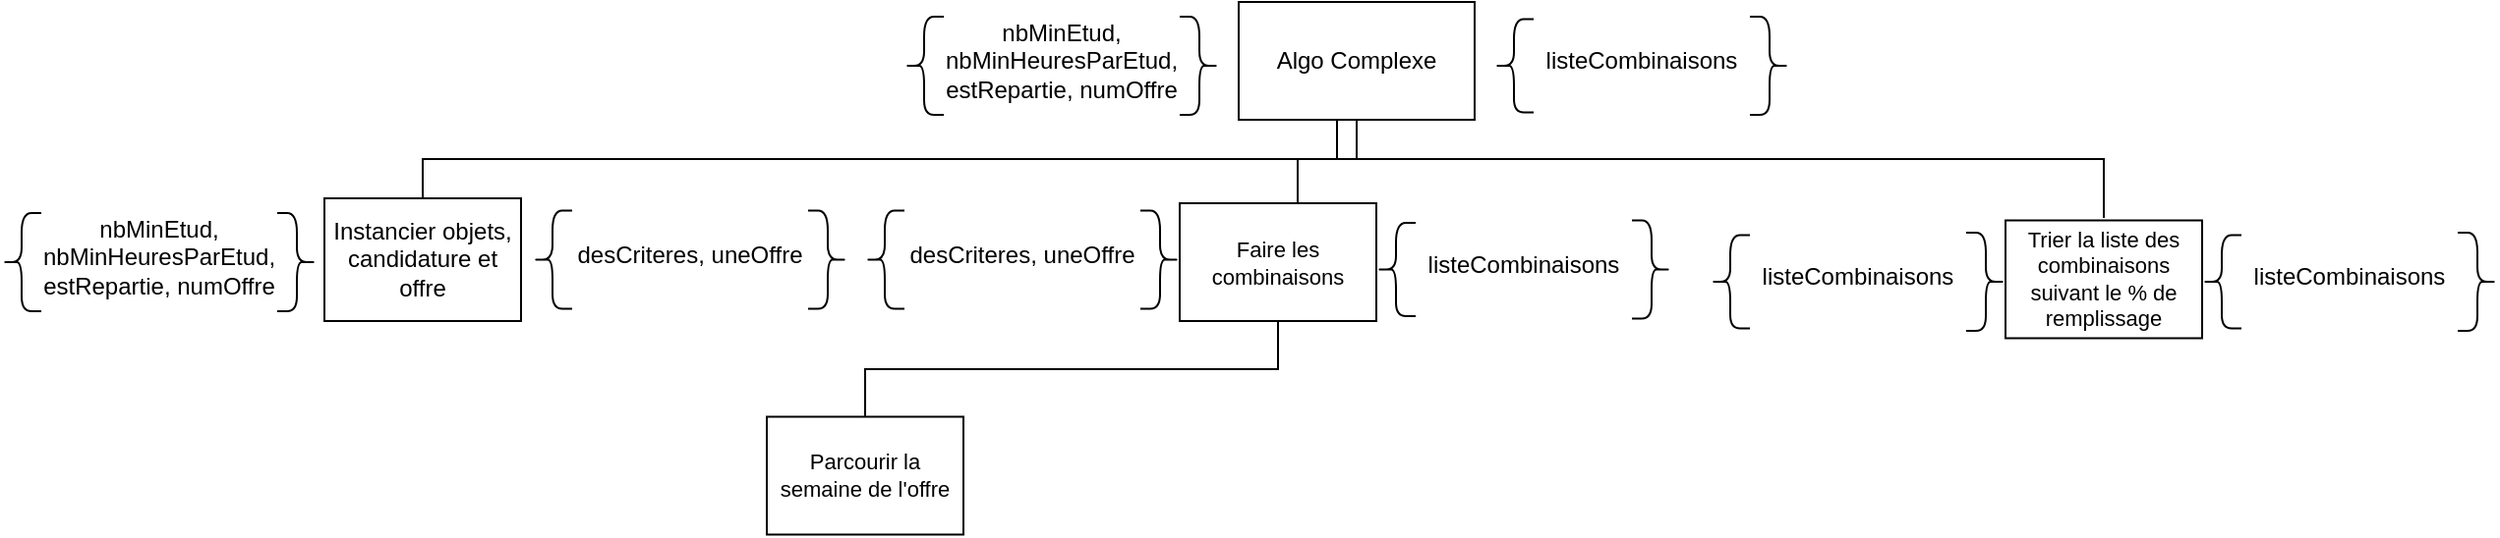 <mxfile version="22.0.2" type="onedrive">
  <diagram name="Page-1" id="ZZ-0y-fCKqqXjrsUS_a_">
    <mxGraphModel grid="1" page="1" gridSize="10" guides="1" tooltips="1" connect="1" arrows="1" fold="1" pageScale="1" pageWidth="827" pageHeight="1169" math="0" shadow="0">
      <root>
        <mxCell id="0" />
        <mxCell id="1" parent="0" />
        <mxCell id="uia7UCyB_5bbyIWldpqq-17" value="Instancier objets, candidature et offre" style="whiteSpace=wrap;html=1;align=center;verticalAlign=middle;treeFolding=1;treeMoving=1;newEdgeStyle={&quot;edgeStyle&quot;:&quot;elbowEdgeStyle&quot;,&quot;startArrow&quot;:&quot;none&quot;,&quot;endArrow&quot;:&quot;none&quot;};" vertex="1" parent="1">
          <mxGeometry x="305" y="140" width="100" height="62.5" as="geometry" />
        </mxCell>
        <mxCell id="uia7UCyB_5bbyIWldpqq-18" value="" style="edgeStyle=elbowEdgeStyle;elbow=vertical;sourcePerimeterSpacing=0;targetPerimeterSpacing=0;startArrow=none;endArrow=none;rounded=0;curved=0;exitX=0.5;exitY=1;exitDx=0;exitDy=0;entryX=0.5;entryY=0;entryDx=0;entryDy=0;" edge="1" parent="1" source="uia7UCyB_5bbyIWldpqq-8" target="uia7UCyB_5bbyIWldpqq-17">
          <mxGeometry relative="1" as="geometry">
            <mxPoint x="827" y="100" as="sourcePoint" />
            <Array as="points">
              <mxPoint x="717" y="120" />
            </Array>
            <mxPoint x="517" y="140" as="targetPoint" />
          </mxGeometry>
        </mxCell>
        <mxCell id="uia7UCyB_5bbyIWldpqq-33" value="Trier la liste des combinaisons suivant le % de remplissage" style="whiteSpace=wrap;html=1;align=center;verticalAlign=middle;treeFolding=1;treeMoving=1;newEdgeStyle={&quot;edgeStyle&quot;:&quot;elbowEdgeStyle&quot;,&quot;startArrow&quot;:&quot;none&quot;,&quot;endArrow&quot;:&quot;none&quot;};fontFamily=Helvetica;fontSize=11;fontColor=default;" vertex="1" parent="1">
          <mxGeometry x="1160" y="151.25" width="100" height="60" as="geometry" />
        </mxCell>
        <mxCell id="uia7UCyB_5bbyIWldpqq-34" value="" style="edgeStyle=elbowEdgeStyle;elbow=vertical;sourcePerimeterSpacing=0;targetPerimeterSpacing=0;startArrow=none;endArrow=none;rounded=0;curved=0;labelBackgroundColor=default;strokeColor=default;align=center;verticalAlign=middle;fontFamily=Helvetica;fontSize=11;fontColor=default;shape=connector;exitX=0.45;exitY=1;exitDx=0;exitDy=0;exitPerimeter=0;" edge="1" parent="1">
          <mxGeometry relative="1" as="geometry">
            <mxPoint x="820" y="100" as="sourcePoint" />
            <mxPoint x="1210" y="150" as="targetPoint" />
            <Array as="points">
              <mxPoint x="876" y="120" />
            </Array>
          </mxGeometry>
        </mxCell>
        <mxCell id="uia7UCyB_5bbyIWldpqq-35" value="Faire les combinaisons" style="whiteSpace=wrap;html=1;align=center;verticalAlign=middle;treeFolding=1;treeMoving=1;newEdgeStyle={&quot;edgeStyle&quot;:&quot;elbowEdgeStyle&quot;,&quot;startArrow&quot;:&quot;none&quot;,&quot;endArrow&quot;:&quot;none&quot;};fontFamily=Helvetica;fontSize=11;fontColor=default;" vertex="1" parent="1">
          <mxGeometry x="740" y="142.5" width="100" height="60" as="geometry" />
        </mxCell>
        <mxCell id="uia7UCyB_5bbyIWldpqq-36" value="" style="edgeStyle=elbowEdgeStyle;elbow=vertical;sourcePerimeterSpacing=0;targetPerimeterSpacing=0;startArrow=none;endArrow=none;rounded=0;curved=0;labelBackgroundColor=default;strokeColor=default;align=center;verticalAlign=middle;fontFamily=Helvetica;fontSize=11;fontColor=default;shape=connector;" edge="1" parent="1" target="uia7UCyB_5bbyIWldpqq-35">
          <mxGeometry relative="1" as="geometry">
            <mxPoint x="830" y="100" as="sourcePoint" />
            <Array as="points">
              <mxPoint x="800" y="120" />
            </Array>
          </mxGeometry>
        </mxCell>
        <UserObject label="Algo Complexe" treeRoot="1" id="uia7UCyB_5bbyIWldpqq-8">
          <mxCell style="whiteSpace=wrap;html=1;align=center;treeFolding=1;treeMoving=1;newEdgeStyle={&quot;edgeStyle&quot;:&quot;elbowEdgeStyle&quot;,&quot;startArrow&quot;:&quot;none&quot;,&quot;endArrow&quot;:&quot;none&quot;};" vertex="1" parent="1">
            <mxGeometry x="770" y="40" width="120" height="60" as="geometry" />
          </mxCell>
        </UserObject>
        <mxCell id="uia7UCyB_5bbyIWldpqq-37" value="" style="group" connectable="0" vertex="1" parent="1">
          <mxGeometry x="600" y="47.5" width="160" height="50" as="geometry" />
        </mxCell>
        <mxCell id="uia7UCyB_5bbyIWldpqq-7" value="nbMinEtud, nbMinHeuresParEtud, estRepartie, numOffre" style="text;html=1;strokeColor=none;fillColor=none;align=center;verticalAlign=middle;whiteSpace=wrap;rounded=0;" vertex="1" parent="uia7UCyB_5bbyIWldpqq-37">
          <mxGeometry x="10" y="5" width="140" height="35" as="geometry" />
        </mxCell>
        <mxCell id="uia7UCyB_5bbyIWldpqq-24" value="" style="shape=curlyBracket;whiteSpace=wrap;html=1;rounded=1;labelPosition=left;verticalLabelPosition=middle;align=right;verticalAlign=middle;" vertex="1" parent="uia7UCyB_5bbyIWldpqq-37">
          <mxGeometry width="20" height="50" as="geometry" />
        </mxCell>
        <mxCell id="uia7UCyB_5bbyIWldpqq-25" value="" style="shape=curlyBracket;whiteSpace=wrap;html=1;rounded=1;flipH=1;labelPosition=right;verticalLabelPosition=middle;align=left;verticalAlign=middle;" vertex="1" parent="uia7UCyB_5bbyIWldpqq-37">
          <mxGeometry x="140" width="20" height="50" as="geometry" />
        </mxCell>
        <mxCell id="uia7UCyB_5bbyIWldpqq-38" value="" style="group" connectable="0" vertex="1" parent="1">
          <mxGeometry x="900" y="47.5" width="150" height="50" as="geometry" />
        </mxCell>
        <mxCell id="uia7UCyB_5bbyIWldpqq-10" value="listeCombinaisons" style="text;html=1;strokeColor=none;fillColor=none;align=center;verticalAlign=middle;whiteSpace=wrap;rounded=0;" vertex="1" parent="uia7UCyB_5bbyIWldpqq-38">
          <mxGeometry x="20" y="5" width="110" height="35" as="geometry" />
        </mxCell>
        <mxCell id="uia7UCyB_5bbyIWldpqq-26" value="" style="shape=curlyBracket;whiteSpace=wrap;html=1;rounded=1;flipH=1;labelPosition=right;verticalLabelPosition=middle;align=left;verticalAlign=middle;" vertex="1" parent="uia7UCyB_5bbyIWldpqq-38">
          <mxGeometry x="130" width="20" height="50" as="geometry" />
        </mxCell>
        <mxCell id="uia7UCyB_5bbyIWldpqq-27" value="" style="shape=curlyBracket;whiteSpace=wrap;html=1;rounded=1;labelPosition=left;verticalLabelPosition=middle;align=right;verticalAlign=middle;" vertex="1" parent="uia7UCyB_5bbyIWldpqq-38">
          <mxGeometry y="1.25" width="20" height="47.5" as="geometry" />
        </mxCell>
        <mxCell id="uia7UCyB_5bbyIWldpqq-39" value="Parcourir la semaine de l&#39;offre" style="whiteSpace=wrap;html=1;align=center;verticalAlign=middle;treeFolding=1;treeMoving=1;newEdgeStyle={&quot;edgeStyle&quot;:&quot;elbowEdgeStyle&quot;,&quot;startArrow&quot;:&quot;none&quot;,&quot;endArrow&quot;:&quot;none&quot;};fontFamily=Helvetica;fontSize=11;fontColor=default;" vertex="1" parent="1">
          <mxGeometry x="530" y="251.25" width="100" height="60" as="geometry" />
        </mxCell>
        <mxCell id="uia7UCyB_5bbyIWldpqq-40" value="" style="edgeStyle=elbowEdgeStyle;elbow=vertical;sourcePerimeterSpacing=0;targetPerimeterSpacing=0;startArrow=none;endArrow=none;rounded=0;curved=0;labelBackgroundColor=default;strokeColor=default;align=center;verticalAlign=middle;fontFamily=Helvetica;fontSize=11;fontColor=default;shape=connector;" edge="1" parent="1" source="uia7UCyB_5bbyIWldpqq-35" target="uia7UCyB_5bbyIWldpqq-39">
          <mxGeometry relative="1" as="geometry">
            <mxPoint x="510" y="211.25" as="sourcePoint" />
          </mxGeometry>
        </mxCell>
        <mxCell id="kYf6mvbzfywUMQieAFKw-5" value="" style="group" connectable="0" vertex="1" parent="1">
          <mxGeometry x="1010" y="157.5" width="150" height="50" as="geometry" />
        </mxCell>
        <mxCell id="kYf6mvbzfywUMQieAFKw-6" value="listeCombinaisons" style="text;html=1;strokeColor=none;fillColor=none;align=center;verticalAlign=middle;whiteSpace=wrap;rounded=0;" vertex="1" parent="kYf6mvbzfywUMQieAFKw-5">
          <mxGeometry x="20" y="5" width="110" height="35" as="geometry" />
        </mxCell>
        <mxCell id="kYf6mvbzfywUMQieAFKw-7" value="" style="shape=curlyBracket;whiteSpace=wrap;html=1;rounded=1;flipH=1;labelPosition=right;verticalLabelPosition=middle;align=left;verticalAlign=middle;" vertex="1" parent="kYf6mvbzfywUMQieAFKw-5">
          <mxGeometry x="130" width="20" height="50" as="geometry" />
        </mxCell>
        <mxCell id="kYf6mvbzfywUMQieAFKw-8" value="" style="shape=curlyBracket;whiteSpace=wrap;html=1;rounded=1;labelPosition=left;verticalLabelPosition=middle;align=right;verticalAlign=middle;" vertex="1" parent="kYf6mvbzfywUMQieAFKw-5">
          <mxGeometry y="1.25" width="20" height="47.5" as="geometry" />
        </mxCell>
        <mxCell id="kYf6mvbzfywUMQieAFKw-9" value="" style="group" connectable="0" vertex="1" parent="1">
          <mxGeometry x="1260" y="157.5" width="150" height="50" as="geometry" />
        </mxCell>
        <mxCell id="kYf6mvbzfywUMQieAFKw-10" value="listeCombinaisons" style="text;html=1;strokeColor=none;fillColor=none;align=center;verticalAlign=middle;whiteSpace=wrap;rounded=0;" vertex="1" parent="kYf6mvbzfywUMQieAFKw-9">
          <mxGeometry x="20" y="5" width="110" height="35" as="geometry" />
        </mxCell>
        <mxCell id="kYf6mvbzfywUMQieAFKw-11" value="" style="shape=curlyBracket;whiteSpace=wrap;html=1;rounded=1;flipH=1;labelPosition=right;verticalLabelPosition=middle;align=left;verticalAlign=middle;" vertex="1" parent="kYf6mvbzfywUMQieAFKw-9">
          <mxGeometry x="130" width="20" height="50" as="geometry" />
        </mxCell>
        <mxCell id="kYf6mvbzfywUMQieAFKw-12" value="" style="shape=curlyBracket;whiteSpace=wrap;html=1;rounded=1;labelPosition=left;verticalLabelPosition=middle;align=right;verticalAlign=middle;" vertex="1" parent="kYf6mvbzfywUMQieAFKw-9">
          <mxGeometry y="1.25" width="20" height="47.5" as="geometry" />
        </mxCell>
        <mxCell id="kYf6mvbzfywUMQieAFKw-16" value="" style="group" connectable="0" vertex="1" parent="1">
          <mxGeometry x="141" y="147.5" width="160" height="50" as="geometry" />
        </mxCell>
        <mxCell id="kYf6mvbzfywUMQieAFKw-17" value="nbMinEtud, nbMinHeuresParEtud, estRepartie, numOffre" style="text;html=1;strokeColor=none;fillColor=none;align=center;verticalAlign=middle;whiteSpace=wrap;rounded=0;" vertex="1" parent="kYf6mvbzfywUMQieAFKw-16">
          <mxGeometry x="10" y="5" width="140" height="35" as="geometry" />
        </mxCell>
        <mxCell id="kYf6mvbzfywUMQieAFKw-18" value="" style="shape=curlyBracket;whiteSpace=wrap;html=1;rounded=1;labelPosition=left;verticalLabelPosition=middle;align=right;verticalAlign=middle;" vertex="1" parent="kYf6mvbzfywUMQieAFKw-16">
          <mxGeometry width="20" height="50" as="geometry" />
        </mxCell>
        <mxCell id="kYf6mvbzfywUMQieAFKw-19" value="" style="shape=curlyBracket;whiteSpace=wrap;html=1;rounded=1;flipH=1;labelPosition=right;verticalLabelPosition=middle;align=left;verticalAlign=middle;" vertex="1" parent="kYf6mvbzfywUMQieAFKw-16">
          <mxGeometry x="140" width="20" height="50" as="geometry" />
        </mxCell>
        <mxCell id="kYf6mvbzfywUMQieAFKw-20" value="" style="group" connectable="0" vertex="1" parent="1">
          <mxGeometry x="411" y="146.25" width="160" height="50" as="geometry" />
        </mxCell>
        <mxCell id="kYf6mvbzfywUMQieAFKw-21" value="desCriteres, uneOffre" style="text;html=1;strokeColor=none;fillColor=none;align=center;verticalAlign=middle;whiteSpace=wrap;rounded=0;" vertex="1" parent="kYf6mvbzfywUMQieAFKw-20">
          <mxGeometry x="10" y="5" width="140" height="35" as="geometry" />
        </mxCell>
        <mxCell id="kYf6mvbzfywUMQieAFKw-22" value="" style="shape=curlyBracket;whiteSpace=wrap;html=1;rounded=1;labelPosition=left;verticalLabelPosition=middle;align=right;verticalAlign=middle;" vertex="1" parent="kYf6mvbzfywUMQieAFKw-20">
          <mxGeometry width="20" height="50" as="geometry" />
        </mxCell>
        <mxCell id="kYf6mvbzfywUMQieAFKw-23" value="" style="shape=curlyBracket;whiteSpace=wrap;html=1;rounded=1;flipH=1;labelPosition=right;verticalLabelPosition=middle;align=left;verticalAlign=middle;" vertex="1" parent="kYf6mvbzfywUMQieAFKw-20">
          <mxGeometry x="140" width="20" height="50" as="geometry" />
        </mxCell>
        <mxCell id="kYf6mvbzfywUMQieAFKw-24" value="" style="group" connectable="0" vertex="1" parent="1">
          <mxGeometry x="580" y="146.25" width="160" height="50" as="geometry" />
        </mxCell>
        <mxCell id="kYf6mvbzfywUMQieAFKw-25" value="desCriteres, uneOffre" style="text;html=1;strokeColor=none;fillColor=none;align=center;verticalAlign=middle;whiteSpace=wrap;rounded=0;" vertex="1" parent="kYf6mvbzfywUMQieAFKw-24">
          <mxGeometry x="10" y="5" width="140" height="35" as="geometry" />
        </mxCell>
        <mxCell id="kYf6mvbzfywUMQieAFKw-26" value="" style="shape=curlyBracket;whiteSpace=wrap;html=1;rounded=1;labelPosition=left;verticalLabelPosition=middle;align=right;verticalAlign=middle;" vertex="1" parent="kYf6mvbzfywUMQieAFKw-24">
          <mxGeometry width="20" height="50" as="geometry" />
        </mxCell>
        <mxCell id="kYf6mvbzfywUMQieAFKw-27" value="" style="shape=curlyBracket;whiteSpace=wrap;html=1;rounded=1;flipH=1;labelPosition=right;verticalLabelPosition=middle;align=left;verticalAlign=middle;" vertex="1" parent="kYf6mvbzfywUMQieAFKw-24">
          <mxGeometry x="140" width="20" height="50" as="geometry" />
        </mxCell>
        <mxCell id="kYf6mvbzfywUMQieAFKw-28" value="" style="group" connectable="0" vertex="1" parent="1">
          <mxGeometry x="840" y="151.25" width="150" height="50" as="geometry" />
        </mxCell>
        <mxCell id="kYf6mvbzfywUMQieAFKw-29" value="listeCombinaisons" style="text;html=1;strokeColor=none;fillColor=none;align=center;verticalAlign=middle;whiteSpace=wrap;rounded=0;" vertex="1" parent="kYf6mvbzfywUMQieAFKw-28">
          <mxGeometry x="20" y="5" width="110" height="35" as="geometry" />
        </mxCell>
        <mxCell id="kYf6mvbzfywUMQieAFKw-30" value="" style="shape=curlyBracket;whiteSpace=wrap;html=1;rounded=1;flipH=1;labelPosition=right;verticalLabelPosition=middle;align=left;verticalAlign=middle;" vertex="1" parent="kYf6mvbzfywUMQieAFKw-28">
          <mxGeometry x="130" width="20" height="50" as="geometry" />
        </mxCell>
        <mxCell id="kYf6mvbzfywUMQieAFKw-31" value="" style="shape=curlyBracket;whiteSpace=wrap;html=1;rounded=1;labelPosition=left;verticalLabelPosition=middle;align=right;verticalAlign=middle;" vertex="1" parent="kYf6mvbzfywUMQieAFKw-28">
          <mxGeometry y="1.25" width="20" height="47.5" as="geometry" />
        </mxCell>
      </root>
    </mxGraphModel>
  </diagram>
</mxfile>
